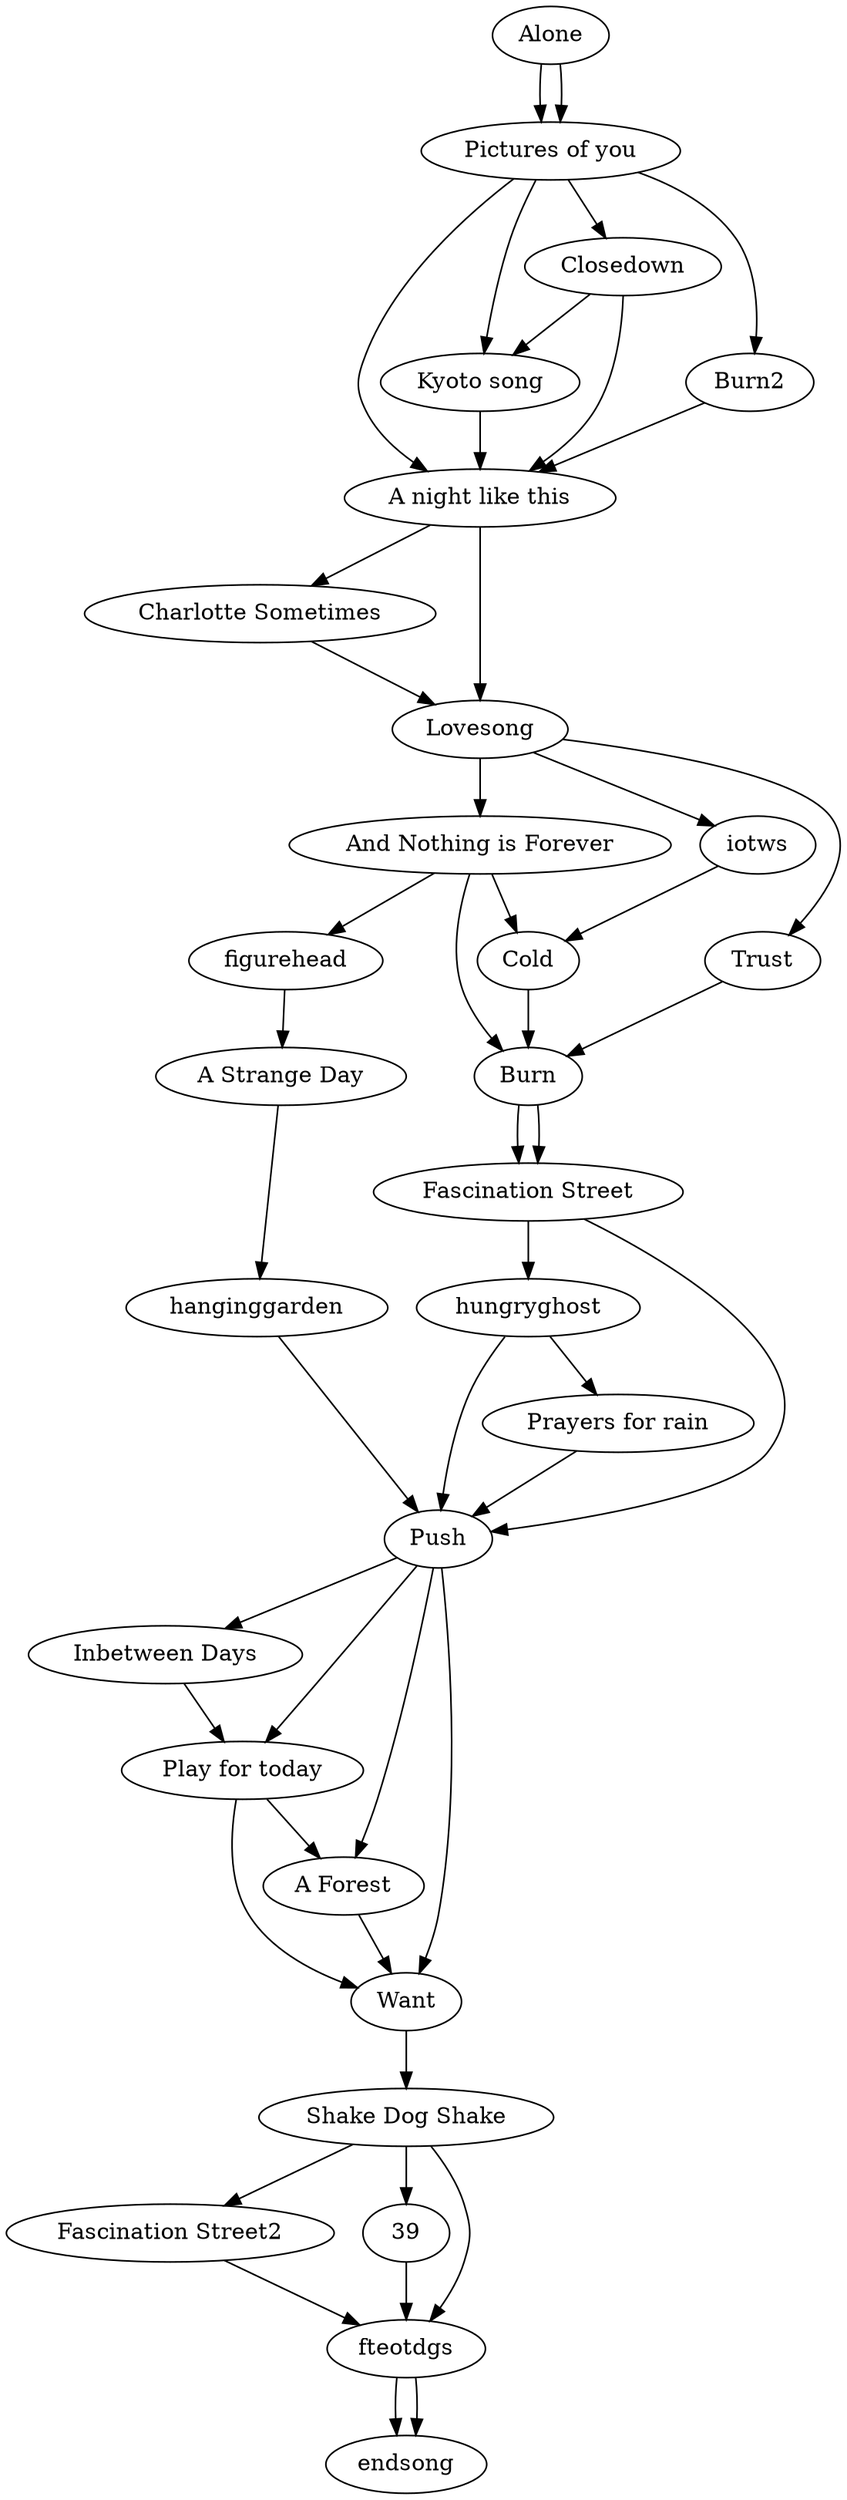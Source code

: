 digraph G {
  // https://graphviz.christine.website
  
  poy [label="Pictures of you"];
  anlt [label="A night like this"];
  kyoto [label="Kyoto song"];
  fs [label="Fascination Street"];
  fs2 [label="Fascination Street2"];
  ibd [label="Inbetween Days"];
  p4t [label="Play for today"];
  sds [label="Shake Dog Shake"]
  n39 [label="39"]
  charlotte [label="Charlotte Sometimes"]
  prayers [label="Prayers for rain"]
  anif [label="And Nothing is Forever"]
  asd [label="A Strange Day"]
  aforest [label="A Forest"]

  // riga
  Alone -> poy;
  poy -> Closedown  [weight=3];
  Closedown -> anlt  [weight=2];
  anlt -> Lovesong  [weight=6];
  Lovesong -> Trust;
  Trust -> Burn;
  Burn -> fs [weight=7];
  fs -> Push  [weight=2];
  Push -> ibd;
  ibd -> p4t;
  p4t -> aforest [weight=2];
  aforest -> Want [weight=3];
  Want -> sds  [weight=3];
  sds -> n39  [weight=3];
  n39 -> fteotdgs  [weight=3];
  fteotdgs -> endsong;
  
  // helsinki
  Alone -> poy;
  poy -> kyoto [weight=3];
  kyoto -> anlt  [weight=4];
  anlt -> charlotte  [weight=2];
  charlotte -> Lovesong  [weight=2];
  Lovesong -> iotws;
  iotws -> Cold;
  Cold -> Burn  [weight=5];
  Burn -> fs;
  fs -> hungryghost  [weight=5];
  hungryghost -> Push  [weight=4];
  Push -> Want  [weight=4];
  sds -> fteotdgs  [weight=3];
  fteotdgs -> endsong;
  
  // stockholm
  poy -> anlt;
  Lovesong -> anif  [weight=5];
  anif -> Burn;
  Push -> aforest;
  
  // oslo
  Closedown -> kyoto;
  anif -> Cold  [weight=4];
  
  // gothenburg
  poy -> Burn2;
  Burn2 -> anlt;
  anif -> figurehead;
  figurehead -> asd;
  asd -> hanginggarden;
  hanginggarden -> Push;
  Push -> p4t  [weight=2];
  p4t -> Want;
  sds -> fs2;
  fs2 -> fteotdgs;
  
  // copenhagen
  hungryghost -> prayers;
  prayers -> Push;
  
  // hamburg
}
